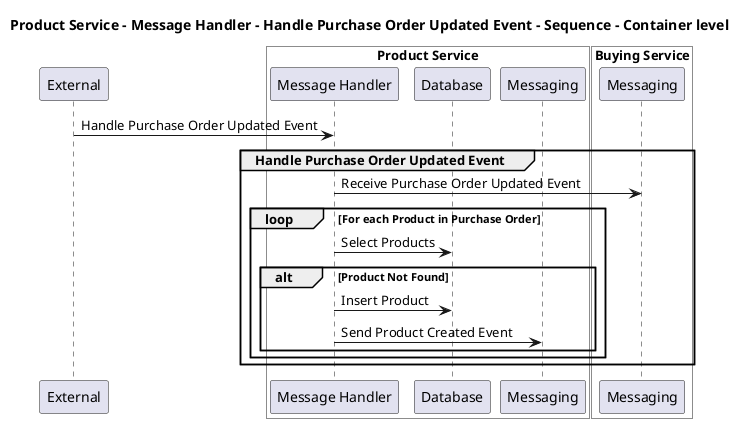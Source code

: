 @startuml

title Product Service - Message Handler - Handle Purchase Order Updated Event - Sequence - Container level

participant "External" as C4InterFlow.SoftwareSystems.ExternalSystem

box "Product Service" #White
    participant "Message Handler" as ECommercePlatform.SoftwareSystems.ProductService.Containers.MessageHandler
    participant "Database" as ECommercePlatform.SoftwareSystems.ProductService.Containers.Database
    participant "Messaging" as ECommercePlatform.SoftwareSystems.ProductService.Containers.Messaging
end box


box "Buying Service" #White
    participant "Messaging" as ECommercePlatform.SoftwareSystems.BuyingService.Containers.Messaging
end box


C4InterFlow.SoftwareSystems.ExternalSystem -> ECommercePlatform.SoftwareSystems.ProductService.Containers.MessageHandler : Handle Purchase Order Updated Event
group Handle Purchase Order Updated Event
ECommercePlatform.SoftwareSystems.ProductService.Containers.MessageHandler -> ECommercePlatform.SoftwareSystems.BuyingService.Containers.Messaging : Receive Purchase Order Updated Event
loop For each Product in Purchase Order
ECommercePlatform.SoftwareSystems.ProductService.Containers.MessageHandler -> ECommercePlatform.SoftwareSystems.ProductService.Containers.Database : Select Products
alt Product Not Found
ECommercePlatform.SoftwareSystems.ProductService.Containers.MessageHandler -> ECommercePlatform.SoftwareSystems.ProductService.Containers.Database : Insert Product
ECommercePlatform.SoftwareSystems.ProductService.Containers.MessageHandler -> ECommercePlatform.SoftwareSystems.ProductService.Containers.Messaging : Send Product Created Event
end
end
end


@enduml
